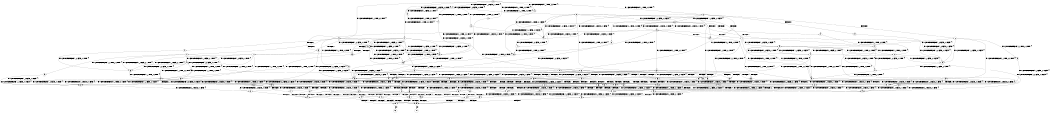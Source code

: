 digraph BCG {
size = "7, 10.5";
center = TRUE;
node [shape = circle];
0 [peripheries = 2];
0 -> 1 [label = "EX !0 !ATOMIC_EXCH_BRANCH (1, +0, FALSE, +0, 1, TRUE) !{}"];
0 -> 2 [label = "EX !2 !ATOMIC_EXCH_BRANCH (2, +1, TRUE, +0, 2, TRUE) !{}"];
0 -> 3 [label = "EX !1 !ATOMIC_EXCH_BRANCH (1, +1, TRUE, +0, 2, TRUE) !{}"];
0 -> 4 [label = "EX !0 !ATOMIC_EXCH_BRANCH (1, +0, FALSE, +0, 1, TRUE) !{}"];
0 -> 5 [label = "EX !2 !ATOMIC_EXCH_BRANCH (2, +1, TRUE, +0, 2, TRUE) !{}"];
0 -> 6 [label = "EX !1 !ATOMIC_EXCH_BRANCH (1, +1, TRUE, +0, 2, TRUE) !{}"];
1 -> 7 [label = "EX !2 !ATOMIC_EXCH_BRANCH (2, +1, TRUE, +0, 2, TRUE) !{}"];
2 -> 8 [label = "EX !0 !ATOMIC_EXCH_BRANCH (1, +0, FALSE, +0, 1, TRUE) !{}"];
3 -> 9 [label = "EX !0 !ATOMIC_EXCH_BRANCH (1, +0, FALSE, +0, 1, FALSE) !{}"];
4 -> 1 [label = "EX !0 !ATOMIC_EXCH_BRANCH (1, +0, FALSE, +0, 1, TRUE) !{}"];
4 -> 7 [label = "EX !2 !ATOMIC_EXCH_BRANCH (2, +1, TRUE, +0, 2, TRUE) !{}"];
4 -> 10 [label = "EX !1 !ATOMIC_EXCH_BRANCH (1, +1, TRUE, +0, 2, TRUE) !{}"];
4 -> 4 [label = "EX !0 !ATOMIC_EXCH_BRANCH (1, +0, FALSE, +0, 1, TRUE) !{}"];
4 -> 11 [label = "EX !2 !ATOMIC_EXCH_BRANCH (2, +1, TRUE, +0, 2, TRUE) !{}"];
4 -> 12 [label = "EX !1 !ATOMIC_EXCH_BRANCH (1, +1, TRUE, +0, 2, TRUE) !{}"];
5 -> 8 [label = "EX !0 !ATOMIC_EXCH_BRANCH (1, +0, FALSE, +0, 1, TRUE) !{}"];
5 -> 13 [label = "EX !1 !ATOMIC_EXCH_BRANCH (1, +1, TRUE, +0, 2, TRUE) !{}"];
5 -> 14 [label = "TERMINATE !2"];
5 -> 15 [label = "EX !0 !ATOMIC_EXCH_BRANCH (1, +0, FALSE, +0, 1, TRUE) !{}"];
5 -> 16 [label = "EX !1 !ATOMIC_EXCH_BRANCH (1, +1, TRUE, +0, 2, TRUE) !{}"];
5 -> 17 [label = "TERMINATE !2"];
6 -> 9 [label = "EX !0 !ATOMIC_EXCH_BRANCH (1, +0, FALSE, +0, 1, FALSE) !{}"];
6 -> 18 [label = "EX !2 !ATOMIC_EXCH_BRANCH (2, +1, TRUE, +0, 2, TRUE) !{}"];
6 -> 19 [label = "TERMINATE !1"];
6 -> 20 [label = "EX !0 !ATOMIC_EXCH_BRANCH (1, +0, FALSE, +0, 1, FALSE) !{}"];
6 -> 21 [label = "EX !2 !ATOMIC_EXCH_BRANCH (2, +1, TRUE, +0, 2, TRUE) !{}"];
6 -> 22 [label = "TERMINATE !1"];
7 -> 8 [label = "EX !0 !ATOMIC_EXCH_BRANCH (1, +0, FALSE, +0, 1, TRUE) !{}"];
8 -> 23 [label = "EX !1 !ATOMIC_EXCH_BRANCH (1, +1, TRUE, +0, 2, TRUE) !{}"];
9 -> 24 [label = "EX !0 !ATOMIC_EXCH_BRANCH (2, +0, FALSE, +0, 1, TRUE) !{}"];
10 -> 9 [label = "EX !0 !ATOMIC_EXCH_BRANCH (1, +0, FALSE, +0, 1, FALSE) !{}"];
11 -> 8 [label = "EX !0 !ATOMIC_EXCH_BRANCH (1, +0, FALSE, +0, 1, TRUE) !{}"];
11 -> 23 [label = "EX !1 !ATOMIC_EXCH_BRANCH (1, +1, TRUE, +0, 2, TRUE) !{}"];
11 -> 25 [label = "TERMINATE !2"];
11 -> 15 [label = "EX !0 !ATOMIC_EXCH_BRANCH (1, +0, FALSE, +0, 1, TRUE) !{}"];
11 -> 26 [label = "EX !1 !ATOMIC_EXCH_BRANCH (1, +1, TRUE, +0, 2, TRUE) !{}"];
11 -> 27 [label = "TERMINATE !2"];
12 -> 9 [label = "EX !0 !ATOMIC_EXCH_BRANCH (1, +0, FALSE, +0, 1, FALSE) !{}"];
12 -> 28 [label = "EX !2 !ATOMIC_EXCH_BRANCH (2, +1, TRUE, +0, 2, TRUE) !{}"];
12 -> 29 [label = "TERMINATE !1"];
12 -> 20 [label = "EX !0 !ATOMIC_EXCH_BRANCH (1, +0, FALSE, +0, 1, FALSE) !{}"];
12 -> 30 [label = "EX !2 !ATOMIC_EXCH_BRANCH (2, +1, TRUE, +0, 2, TRUE) !{}"];
12 -> 31 [label = "TERMINATE !1"];
13 -> 32 [label = "EX !0 !ATOMIC_EXCH_BRANCH (1, +0, FALSE, +0, 1, FALSE) !{}"];
14 -> 33 [label = "EX !0 !ATOMIC_EXCH_BRANCH (1, +0, FALSE, +0, 1, TRUE) !{}"];
15 -> 8 [label = "EX !0 !ATOMIC_EXCH_BRANCH (1, +0, FALSE, +0, 1, TRUE) !{}"];
15 -> 23 [label = "EX !1 !ATOMIC_EXCH_BRANCH (1, +1, TRUE, +0, 2, TRUE) !{}"];
15 -> 25 [label = "TERMINATE !2"];
15 -> 15 [label = "EX !0 !ATOMIC_EXCH_BRANCH (1, +0, FALSE, +0, 1, TRUE) !{}"];
15 -> 26 [label = "EX !1 !ATOMIC_EXCH_BRANCH (1, +1, TRUE, +0, 2, TRUE) !{}"];
15 -> 27 [label = "TERMINATE !2"];
16 -> 32 [label = "EX !0 !ATOMIC_EXCH_BRANCH (1, +0, FALSE, +0, 1, FALSE) !{}"];
16 -> 34 [label = "TERMINATE !2"];
16 -> 35 [label = "TERMINATE !1"];
16 -> 36 [label = "EX !0 !ATOMIC_EXCH_BRANCH (1, +0, FALSE, +0, 1, FALSE) !{}"];
16 -> 37 [label = "TERMINATE !2"];
16 -> 38 [label = "TERMINATE !1"];
17 -> 33 [label = "EX !0 !ATOMIC_EXCH_BRANCH (1, +0, FALSE, +0, 1, TRUE) !{}"];
17 -> 39 [label = "EX !1 !ATOMIC_EXCH_BRANCH (1, +1, TRUE, +0, 2, TRUE) !{}"];
17 -> 40 [label = "EX !0 !ATOMIC_EXCH_BRANCH (1, +0, FALSE, +0, 1, TRUE) !{}"];
17 -> 41 [label = "EX !1 !ATOMIC_EXCH_BRANCH (1, +1, TRUE, +0, 2, TRUE) !{}"];
18 -> 32 [label = "EX !0 !ATOMIC_EXCH_BRANCH (1, +0, FALSE, +0, 1, FALSE) !{}"];
19 -> 42 [label = "EX !0 !ATOMIC_EXCH_BRANCH (1, +0, FALSE, +0, 1, FALSE) !{}"];
20 -> 24 [label = "EX !0 !ATOMIC_EXCH_BRANCH (2, +0, FALSE, +0, 1, TRUE) !{}"];
20 -> 43 [label = "EX !2 !ATOMIC_EXCH_BRANCH (2, +1, TRUE, +0, 2, TRUE) !{}"];
20 -> 44 [label = "TERMINATE !1"];
20 -> 45 [label = "EX !0 !ATOMIC_EXCH_BRANCH (2, +0, FALSE, +0, 1, TRUE) !{}"];
20 -> 46 [label = "EX !2 !ATOMIC_EXCH_BRANCH (2, +1, TRUE, +0, 2, TRUE) !{}"];
20 -> 47 [label = "TERMINATE !1"];
21 -> 32 [label = "EX !0 !ATOMIC_EXCH_BRANCH (1, +0, FALSE, +0, 1, FALSE) !{}"];
21 -> 34 [label = "TERMINATE !2"];
21 -> 35 [label = "TERMINATE !1"];
21 -> 36 [label = "EX !0 !ATOMIC_EXCH_BRANCH (1, +0, FALSE, +0, 1, FALSE) !{}"];
21 -> 37 [label = "TERMINATE !2"];
21 -> 38 [label = "TERMINATE !1"];
22 -> 42 [label = "EX !0 !ATOMIC_EXCH_BRANCH (1, +0, FALSE, +0, 1, FALSE) !{}"];
22 -> 48 [label = "EX !2 !ATOMIC_EXCH_BRANCH (2, +1, TRUE, +0, 2, TRUE) !{}"];
22 -> 49 [label = "EX !0 !ATOMIC_EXCH_BRANCH (1, +0, FALSE, +0, 1, FALSE) !{}"];
22 -> 50 [label = "EX !2 !ATOMIC_EXCH_BRANCH (2, +1, TRUE, +0, 2, TRUE) !{}"];
23 -> 32 [label = "EX !0 !ATOMIC_EXCH_BRANCH (1, +0, FALSE, +0, 1, FALSE) !{}"];
24 -> 28 [label = "EX !2 !ATOMIC_EXCH_BRANCH (2, +1, TRUE, +0, 2, TRUE) !{}"];
25 -> 51 [label = "EX !1 !ATOMIC_EXCH_BRANCH (1, +1, TRUE, +0, 2, TRUE) !{}"];
26 -> 32 [label = "EX !0 !ATOMIC_EXCH_BRANCH (1, +0, FALSE, +0, 1, FALSE) !{}"];
26 -> 52 [label = "TERMINATE !2"];
26 -> 53 [label = "TERMINATE !1"];
26 -> 36 [label = "EX !0 !ATOMIC_EXCH_BRANCH (1, +0, FALSE, +0, 1, FALSE) !{}"];
26 -> 54 [label = "TERMINATE !2"];
26 -> 55 [label = "TERMINATE !1"];
27 -> 51 [label = "EX !1 !ATOMIC_EXCH_BRANCH (1, +1, TRUE, +0, 2, TRUE) !{}"];
27 -> 33 [label = "EX !0 !ATOMIC_EXCH_BRANCH (1, +0, FALSE, +0, 1, TRUE) !{}"];
27 -> 56 [label = "EX !1 !ATOMIC_EXCH_BRANCH (1, +1, TRUE, +0, 2, TRUE) !{}"];
27 -> 40 [label = "EX !0 !ATOMIC_EXCH_BRANCH (1, +0, FALSE, +0, 1, TRUE) !{}"];
28 -> 32 [label = "EX !0 !ATOMIC_EXCH_BRANCH (1, +0, FALSE, +0, 1, FALSE) !{}"];
29 -> 57 [label = "EX !2 !ATOMIC_EXCH_BRANCH (2, +1, TRUE, +0, 2, TRUE) !{}"];
30 -> 32 [label = "EX !0 !ATOMIC_EXCH_BRANCH (1, +0, FALSE, +0, 1, FALSE) !{}"];
30 -> 52 [label = "TERMINATE !2"];
30 -> 53 [label = "TERMINATE !1"];
30 -> 36 [label = "EX !0 !ATOMIC_EXCH_BRANCH (1, +0, FALSE, +0, 1, FALSE) !{}"];
30 -> 54 [label = "TERMINATE !2"];
30 -> 55 [label = "TERMINATE !1"];
31 -> 57 [label = "EX !2 !ATOMIC_EXCH_BRANCH (2, +1, TRUE, +0, 2, TRUE) !{}"];
31 -> 42 [label = "EX !0 !ATOMIC_EXCH_BRANCH (1, +0, FALSE, +0, 1, FALSE) !{}"];
31 -> 58 [label = "EX !2 !ATOMIC_EXCH_BRANCH (2, +1, TRUE, +0, 2, TRUE) !{}"];
31 -> 49 [label = "EX !0 !ATOMIC_EXCH_BRANCH (1, +0, FALSE, +0, 1, FALSE) !{}"];
32 -> 59 [label = "EX !0 !ATOMIC_EXCH_BRANCH (2, +0, FALSE, +0, 1, FALSE) !{}"];
33 -> 51 [label = "EX !1 !ATOMIC_EXCH_BRANCH (1, +1, TRUE, +0, 2, TRUE) !{}"];
34 -> 60 [label = "EX !0 !ATOMIC_EXCH_BRANCH (1, +0, FALSE, +0, 1, FALSE) !{}"];
35 -> 61 [label = "EX !0 !ATOMIC_EXCH_BRANCH (1, +0, FALSE, +0, 1, FALSE) !{}"];
36 -> 59 [label = "EX !0 !ATOMIC_EXCH_BRANCH (2, +0, FALSE, +0, 1, FALSE) !{}"];
36 -> 62 [label = "TERMINATE !2"];
36 -> 63 [label = "TERMINATE !1"];
36 -> 64 [label = "EX !0 !ATOMIC_EXCH_BRANCH (2, +0, FALSE, +0, 1, FALSE) !{}"];
36 -> 65 [label = "TERMINATE !2"];
36 -> 66 [label = "TERMINATE !1"];
37 -> 60 [label = "EX !0 !ATOMIC_EXCH_BRANCH (1, +0, FALSE, +0, 1, FALSE) !{}"];
37 -> 67 [label = "TERMINATE !1"];
37 -> 68 [label = "EX !0 !ATOMIC_EXCH_BRANCH (1, +0, FALSE, +0, 1, FALSE) !{}"];
37 -> 69 [label = "TERMINATE !1"];
38 -> 61 [label = "EX !0 !ATOMIC_EXCH_BRANCH (1, +0, FALSE, +0, 1, FALSE) !{}"];
38 -> 67 [label = "TERMINATE !2"];
38 -> 70 [label = "EX !0 !ATOMIC_EXCH_BRANCH (1, +0, FALSE, +0, 1, FALSE) !{}"];
38 -> 69 [label = "TERMINATE !2"];
39 -> 60 [label = "EX !0 !ATOMIC_EXCH_BRANCH (1, +0, FALSE, +0, 1, FALSE) !{}"];
40 -> 33 [label = "EX !0 !ATOMIC_EXCH_BRANCH (1, +0, FALSE, +0, 1, TRUE) !{}"];
40 -> 51 [label = "EX !1 !ATOMIC_EXCH_BRANCH (1, +1, TRUE, +0, 2, TRUE) !{}"];
40 -> 40 [label = "EX !0 !ATOMIC_EXCH_BRANCH (1, +0, FALSE, +0, 1, TRUE) !{}"];
40 -> 56 [label = "EX !1 !ATOMIC_EXCH_BRANCH (1, +1, TRUE, +0, 2, TRUE) !{}"];
41 -> 60 [label = "EX !0 !ATOMIC_EXCH_BRANCH (1, +0, FALSE, +0, 1, FALSE) !{}"];
41 -> 67 [label = "TERMINATE !1"];
41 -> 68 [label = "EX !0 !ATOMIC_EXCH_BRANCH (1, +0, FALSE, +0, 1, FALSE) !{}"];
41 -> 69 [label = "TERMINATE !1"];
42 -> 71 [label = "EX !0 !ATOMIC_EXCH_BRANCH (2, +0, FALSE, +0, 1, TRUE) !{}"];
43 -> 59 [label = "EX !0 !ATOMIC_EXCH_BRANCH (2, +0, FALSE, +0, 1, FALSE) !{}"];
44 -> 72 [label = "EX !2 !ATOMIC_EXCH_BRANCH (2, +1, TRUE, +0, 2, TRUE) !{}"];
45 -> 9 [label = "EX !0 !ATOMIC_EXCH_BRANCH (1, +0, FALSE, +0, 1, FALSE) !{}"];
45 -> 28 [label = "EX !2 !ATOMIC_EXCH_BRANCH (2, +1, TRUE, +0, 2, TRUE) !{}"];
45 -> 29 [label = "TERMINATE !1"];
45 -> 20 [label = "EX !0 !ATOMIC_EXCH_BRANCH (1, +0, FALSE, +0, 1, FALSE) !{}"];
45 -> 30 [label = "EX !2 !ATOMIC_EXCH_BRANCH (2, +1, TRUE, +0, 2, TRUE) !{}"];
45 -> 31 [label = "TERMINATE !1"];
46 -> 59 [label = "EX !0 !ATOMIC_EXCH_BRANCH (2, +0, FALSE, +0, 1, FALSE) !{}"];
46 -> 62 [label = "TERMINATE !2"];
46 -> 63 [label = "TERMINATE !1"];
46 -> 64 [label = "EX !0 !ATOMIC_EXCH_BRANCH (2, +0, FALSE, +0, 1, FALSE) !{}"];
46 -> 65 [label = "TERMINATE !2"];
46 -> 66 [label = "TERMINATE !1"];
47 -> 72 [label = "EX !2 !ATOMIC_EXCH_BRANCH (2, +1, TRUE, +0, 2, TRUE) !{}"];
47 -> 71 [label = "EX !0 !ATOMIC_EXCH_BRANCH (2, +0, FALSE, +0, 1, TRUE) !{}"];
47 -> 73 [label = "EX !2 !ATOMIC_EXCH_BRANCH (2, +1, TRUE, +0, 2, TRUE) !{}"];
47 -> 74 [label = "EX !0 !ATOMIC_EXCH_BRANCH (2, +0, FALSE, +0, 1, TRUE) !{}"];
48 -> 61 [label = "EX !0 !ATOMIC_EXCH_BRANCH (1, +0, FALSE, +0, 1, FALSE) !{}"];
49 -> 71 [label = "EX !0 !ATOMIC_EXCH_BRANCH (2, +0, FALSE, +0, 1, TRUE) !{}"];
49 -> 72 [label = "EX !2 !ATOMIC_EXCH_BRANCH (2, +1, TRUE, +0, 2, TRUE) !{}"];
49 -> 74 [label = "EX !0 !ATOMIC_EXCH_BRANCH (2, +0, FALSE, +0, 1, TRUE) !{}"];
49 -> 73 [label = "EX !2 !ATOMIC_EXCH_BRANCH (2, +1, TRUE, +0, 2, TRUE) !{}"];
50 -> 61 [label = "EX !0 !ATOMIC_EXCH_BRANCH (1, +0, FALSE, +0, 1, FALSE) !{}"];
50 -> 67 [label = "TERMINATE !2"];
50 -> 70 [label = "EX !0 !ATOMIC_EXCH_BRANCH (1, +0, FALSE, +0, 1, FALSE) !{}"];
50 -> 69 [label = "TERMINATE !2"];
51 -> 60 [label = "EX !0 !ATOMIC_EXCH_BRANCH (1, +0, FALSE, +0, 1, FALSE) !{}"];
52 -> 75 [label = "TERMINATE !1"];
53 -> 75 [label = "TERMINATE !2"];
54 -> 75 [label = "TERMINATE !1"];
54 -> 60 [label = "EX !0 !ATOMIC_EXCH_BRANCH (1, +0, FALSE, +0, 1, FALSE) !{}"];
54 -> 76 [label = "TERMINATE !1"];
54 -> 68 [label = "EX !0 !ATOMIC_EXCH_BRANCH (1, +0, FALSE, +0, 1, FALSE) !{}"];
55 -> 75 [label = "TERMINATE !2"];
55 -> 61 [label = "EX !0 !ATOMIC_EXCH_BRANCH (1, +0, FALSE, +0, 1, FALSE) !{}"];
55 -> 76 [label = "TERMINATE !2"];
55 -> 70 [label = "EX !0 !ATOMIC_EXCH_BRANCH (1, +0, FALSE, +0, 1, FALSE) !{}"];
56 -> 60 [label = "EX !0 !ATOMIC_EXCH_BRANCH (1, +0, FALSE, +0, 1, FALSE) !{}"];
56 -> 75 [label = "TERMINATE !1"];
56 -> 68 [label = "EX !0 !ATOMIC_EXCH_BRANCH (1, +0, FALSE, +0, 1, FALSE) !{}"];
56 -> 76 [label = "TERMINATE !1"];
57 -> 61 [label = "EX !0 !ATOMIC_EXCH_BRANCH (1, +0, FALSE, +0, 1, FALSE) !{}"];
58 -> 61 [label = "EX !0 !ATOMIC_EXCH_BRANCH (1, +0, FALSE, +0, 1, FALSE) !{}"];
58 -> 75 [label = "TERMINATE !2"];
58 -> 70 [label = "EX !0 !ATOMIC_EXCH_BRANCH (1, +0, FALSE, +0, 1, FALSE) !{}"];
58 -> 76 [label = "TERMINATE !2"];
59 -> 77 [label = "TERMINATE !0"];
60 -> 78 [label = "EX !0 !ATOMIC_EXCH_BRANCH (2, +0, FALSE, +0, 1, FALSE) !{}"];
61 -> 79 [label = "EX !0 !ATOMIC_EXCH_BRANCH (2, +0, FALSE, +0, 1, FALSE) !{}"];
62 -> 80 [label = "TERMINATE !1"];
63 -> 80 [label = "TERMINATE !2"];
64 -> 77 [label = "TERMINATE !0"];
64 -> 81 [label = "TERMINATE !2"];
64 -> 82 [label = "TERMINATE !1"];
64 -> 83 [label = "TERMINATE !0"];
64 -> 84 [label = "TERMINATE !2"];
64 -> 85 [label = "TERMINATE !1"];
65 -> 80 [label = "TERMINATE !1"];
65 -> 78 [label = "EX !0 !ATOMIC_EXCH_BRANCH (2, +0, FALSE, +0, 1, FALSE) !{}"];
65 -> 86 [label = "TERMINATE !1"];
65 -> 87 [label = "EX !0 !ATOMIC_EXCH_BRANCH (2, +0, FALSE, +0, 1, FALSE) !{}"];
66 -> 80 [label = "TERMINATE !2"];
66 -> 79 [label = "EX !0 !ATOMIC_EXCH_BRANCH (2, +0, FALSE, +0, 1, FALSE) !{}"];
66 -> 86 [label = "TERMINATE !2"];
66 -> 88 [label = "EX !0 !ATOMIC_EXCH_BRANCH (2, +0, FALSE, +0, 1, FALSE) !{}"];
67 -> 89 [label = "EX !0 !ATOMIC_EXCH_BRANCH (1, +0, FALSE, +0, 1, FALSE) !{}"];
68 -> 78 [label = "EX !0 !ATOMIC_EXCH_BRANCH (2, +0, FALSE, +0, 1, FALSE) !{}"];
68 -> 80 [label = "TERMINATE !1"];
68 -> 87 [label = "EX !0 !ATOMIC_EXCH_BRANCH (2, +0, FALSE, +0, 1, FALSE) !{}"];
68 -> 86 [label = "TERMINATE !1"];
69 -> 89 [label = "EX !0 !ATOMIC_EXCH_BRANCH (1, +0, FALSE, +0, 1, FALSE) !{}"];
69 -> 90 [label = "EX !0 !ATOMIC_EXCH_BRANCH (1, +0, FALSE, +0, 1, FALSE) !{}"];
70 -> 79 [label = "EX !0 !ATOMIC_EXCH_BRANCH (2, +0, FALSE, +0, 1, FALSE) !{}"];
70 -> 80 [label = "TERMINATE !2"];
70 -> 88 [label = "EX !0 !ATOMIC_EXCH_BRANCH (2, +0, FALSE, +0, 1, FALSE) !{}"];
70 -> 86 [label = "TERMINATE !2"];
71 -> 57 [label = "EX !2 !ATOMIC_EXCH_BRANCH (2, +1, TRUE, +0, 2, TRUE) !{}"];
72 -> 79 [label = "EX !0 !ATOMIC_EXCH_BRANCH (2, +0, FALSE, +0, 1, FALSE) !{}"];
73 -> 79 [label = "EX !0 !ATOMIC_EXCH_BRANCH (2, +0, FALSE, +0, 1, FALSE) !{}"];
73 -> 80 [label = "TERMINATE !2"];
73 -> 88 [label = "EX !0 !ATOMIC_EXCH_BRANCH (2, +0, FALSE, +0, 1, FALSE) !{}"];
73 -> 86 [label = "TERMINATE !2"];
74 -> 42 [label = "EX !0 !ATOMIC_EXCH_BRANCH (1, +0, FALSE, +0, 1, FALSE) !{}"];
74 -> 57 [label = "EX !2 !ATOMIC_EXCH_BRANCH (2, +1, TRUE, +0, 2, TRUE) !{}"];
74 -> 49 [label = "EX !0 !ATOMIC_EXCH_BRANCH (1, +0, FALSE, +0, 1, FALSE) !{}"];
74 -> 58 [label = "EX !2 !ATOMIC_EXCH_BRANCH (2, +1, TRUE, +0, 2, TRUE) !{}"];
75 -> 89 [label = "EX !0 !ATOMIC_EXCH_BRANCH (1, +0, FALSE, +0, 1, FALSE) !{}"];
76 -> 89 [label = "EX !0 !ATOMIC_EXCH_BRANCH (1, +0, FALSE, +0, 1, FALSE) !{}"];
76 -> 90 [label = "EX !0 !ATOMIC_EXCH_BRANCH (1, +0, FALSE, +0, 1, FALSE) !{}"];
77 -> 91 [label = "TERMINATE !2"];
78 -> 91 [label = "TERMINATE !0"];
79 -> 92 [label = "TERMINATE !0"];
80 -> 93 [label = "EX !0 !ATOMIC_EXCH_BRANCH (2, +0, FALSE, +0, 1, FALSE) !{}"];
81 -> 91 [label = "TERMINATE !0"];
82 -> 92 [label = "TERMINATE !0"];
83 -> 91 [label = "TERMINATE !2"];
83 -> 92 [label = "TERMINATE !1"];
83 -> 94 [label = "TERMINATE !2"];
83 -> 95 [label = "TERMINATE !1"];
84 -> 91 [label = "TERMINATE !0"];
84 -> 96 [label = "TERMINATE !1"];
84 -> 94 [label = "TERMINATE !0"];
84 -> 97 [label = "TERMINATE !1"];
85 -> 92 [label = "TERMINATE !0"];
85 -> 96 [label = "TERMINATE !2"];
85 -> 95 [label = "TERMINATE !0"];
85 -> 97 [label = "TERMINATE !2"];
86 -> 93 [label = "EX !0 !ATOMIC_EXCH_BRANCH (2, +0, FALSE, +0, 1, FALSE) !{}"];
86 -> 98 [label = "EX !0 !ATOMIC_EXCH_BRANCH (2, +0, FALSE, +0, 1, FALSE) !{}"];
87 -> 91 [label = "TERMINATE !0"];
87 -> 96 [label = "TERMINATE !1"];
87 -> 94 [label = "TERMINATE !0"];
87 -> 97 [label = "TERMINATE !1"];
88 -> 92 [label = "TERMINATE !0"];
88 -> 96 [label = "TERMINATE !2"];
88 -> 95 [label = "TERMINATE !0"];
88 -> 97 [label = "TERMINATE !2"];
89 -> 93 [label = "EX !0 !ATOMIC_EXCH_BRANCH (2, +0, FALSE, +0, 1, FALSE) !{}"];
90 -> 93 [label = "EX !0 !ATOMIC_EXCH_BRANCH (2, +0, FALSE, +0, 1, FALSE) !{}"];
90 -> 98 [label = "EX !0 !ATOMIC_EXCH_BRANCH (2, +0, FALSE, +0, 1, FALSE) !{}"];
91 -> 99 [label = "TERMINATE !1"];
92 -> 99 [label = "TERMINATE !2"];
93 -> 99 [label = "TERMINATE !0"];
94 -> 99 [label = "TERMINATE !1"];
94 -> 100 [label = "TERMINATE !1"];
95 -> 99 [label = "TERMINATE !2"];
95 -> 100 [label = "TERMINATE !2"];
96 -> 99 [label = "TERMINATE !0"];
97 -> 99 [label = "TERMINATE !0"];
97 -> 100 [label = "TERMINATE !0"];
98 -> 99 [label = "TERMINATE !0"];
98 -> 100 [label = "TERMINATE !0"];
99 -> 101 [label = "exit"];
100 -> 102 [label = "exit"];
}
